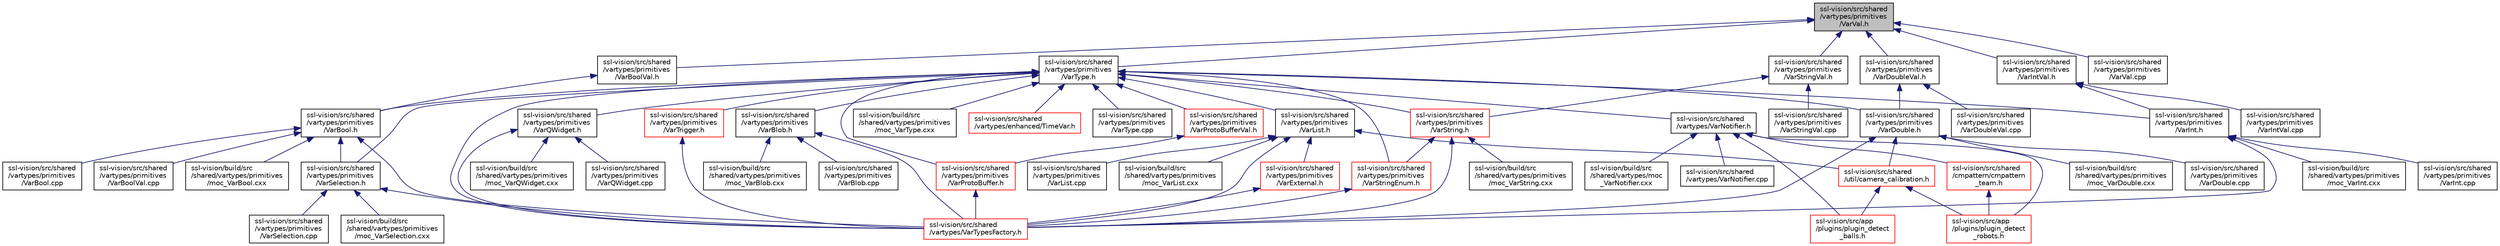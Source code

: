 digraph "ssl-vision/src/shared/vartypes/primitives/VarVal.h"
{
 // INTERACTIVE_SVG=YES
  edge [fontname="Helvetica",fontsize="10",labelfontname="Helvetica",labelfontsize="10"];
  node [fontname="Helvetica",fontsize="10",shape=record];
  Node1 [label="ssl-vision/src/shared\l/vartypes/primitives\l/VarVal.h",height=0.2,width=0.4,color="black", fillcolor="grey75", style="filled", fontcolor="black"];
  Node1 -> Node2 [dir="back",color="midnightblue",fontsize="10",style="solid",fontname="Helvetica"];
  Node2 [label="ssl-vision/src/shared\l/vartypes/primitives\l/VarType.h",height=0.2,width=0.4,color="black", fillcolor="white", style="filled",URL="$d4/d8d/_var_type_8h.html",tooltip="C++ Interface: VarType. "];
  Node2 -> Node3 [dir="back",color="midnightblue",fontsize="10",style="solid",fontname="Helvetica"];
  Node3 [label="ssl-vision/src/shared\l/vartypes/VarNotifier.h",height=0.2,width=0.4,color="black", fillcolor="white", style="filled",URL="$da/d94/_var_notifier_8h.html"];
  Node3 -> Node4 [dir="back",color="midnightblue",fontsize="10",style="solid",fontname="Helvetica"];
  Node4 [label="ssl-vision/src/shared\l/cmpattern/cmpattern\l_team.h",height=0.2,width=0.4,color="red", fillcolor="white", style="filled",URL="$de/d0b/cmpattern__team_8h.html",tooltip="C++ Interface: team. "];
  Node4 -> Node5 [dir="back",color="midnightblue",fontsize="10",style="solid",fontname="Helvetica"];
  Node5 [label="ssl-vision/src/app\l/plugins/plugin_detect\l_robots.h",height=0.2,width=0.4,color="red", fillcolor="white", style="filled",URL="$d6/d37/plugin__detect__robots_8h.html",tooltip="C++ Interface: plugin_detect_robots. "];
  Node3 -> Node6 [dir="back",color="midnightblue",fontsize="10",style="solid",fontname="Helvetica"];
  Node6 [label="ssl-vision/build/src\l/shared/vartypes/moc\l_VarNotifier.cxx",height=0.2,width=0.4,color="black", fillcolor="white", style="filled",URL="$d2/df8/moc___var_notifier_8cxx.html"];
  Node3 -> Node7 [dir="back",color="midnightblue",fontsize="10",style="solid",fontname="Helvetica"];
  Node7 [label="ssl-vision/src/app\l/plugins/plugin_detect\l_balls.h",height=0.2,width=0.4,color="red", fillcolor="white", style="filled",URL="$d6/d39/plugin__detect__balls_8h.html",tooltip="C++ Interface: plugin_detect_balls. "];
  Node3 -> Node5 [dir="back",color="midnightblue",fontsize="10",style="solid",fontname="Helvetica"];
  Node3 -> Node8 [dir="back",color="midnightblue",fontsize="10",style="solid",fontname="Helvetica"];
  Node8 [label="ssl-vision/src/shared\l/vartypes/VarNotifier.cpp",height=0.2,width=0.4,color="black", fillcolor="white", style="filled",URL="$d7/d3a/_var_notifier_8cpp.html"];
  Node2 -> Node9 [dir="back",color="midnightblue",fontsize="10",style="solid",fontname="Helvetica"];
  Node9 [label="ssl-vision/src/shared\l/vartypes/primitives\l/VarBlob.h",height=0.2,width=0.4,color="black", fillcolor="white", style="filled",URL="$d7/d17/_var_blob_8h.html",tooltip="C++ Implementation: VarBlob. "];
  Node9 -> Node10 [dir="back",color="midnightblue",fontsize="10",style="solid",fontname="Helvetica"];
  Node10 [label="ssl-vision/build/src\l/shared/vartypes/primitives\l/moc_VarBlob.cxx",height=0.2,width=0.4,color="black", fillcolor="white", style="filled",URL="$dc/d29/moc___var_blob_8cxx.html"];
  Node9 -> Node11 [dir="back",color="midnightblue",fontsize="10",style="solid",fontname="Helvetica"];
  Node11 [label="ssl-vision/src/shared\l/vartypes/primitives\l/VarBlob.cpp",height=0.2,width=0.4,color="black", fillcolor="white", style="filled",URL="$d2/d53/_var_blob_8cpp.html"];
  Node9 -> Node12 [dir="back",color="midnightblue",fontsize="10",style="solid",fontname="Helvetica"];
  Node12 [label="ssl-vision/src/shared\l/vartypes/VarTypesFactory.h",height=0.2,width=0.4,color="red", fillcolor="white", style="filled",URL="$d2/d10/_var_types_factory_8h.html"];
  Node2 -> Node13 [dir="back",color="midnightblue",fontsize="10",style="solid",fontname="Helvetica"];
  Node13 [label="ssl-vision/src/shared\l/vartypes/primitives\l/VarBool.h",height=0.2,width=0.4,color="black", fillcolor="white", style="filled",URL="$de/de4/_var_bool_8h.html",tooltip="C++ Interface: VarBool. "];
  Node13 -> Node14 [dir="back",color="midnightblue",fontsize="10",style="solid",fontname="Helvetica"];
  Node14 [label="ssl-vision/build/src\l/shared/vartypes/primitives\l/moc_VarBool.cxx",height=0.2,width=0.4,color="black", fillcolor="white", style="filled",URL="$d1/d2f/moc___var_bool_8cxx.html"];
  Node13 -> Node15 [dir="back",color="midnightblue",fontsize="10",style="solid",fontname="Helvetica"];
  Node15 [label="ssl-vision/src/shared\l/vartypes/primitives\l/VarSelection.h",height=0.2,width=0.4,color="black", fillcolor="white", style="filled",URL="$d4/d13/_var_selection_8h.html",tooltip="C++ Interface: VarSelection. "];
  Node15 -> Node16 [dir="back",color="midnightblue",fontsize="10",style="solid",fontname="Helvetica"];
  Node16 [label="ssl-vision/build/src\l/shared/vartypes/primitives\l/moc_VarSelection.cxx",height=0.2,width=0.4,color="black", fillcolor="white", style="filled",URL="$d5/db7/moc___var_selection_8cxx.html"];
  Node15 -> Node17 [dir="back",color="midnightblue",fontsize="10",style="solid",fontname="Helvetica"];
  Node17 [label="ssl-vision/src/shared\l/vartypes/primitives\l/VarSelection.cpp",height=0.2,width=0.4,color="black", fillcolor="white", style="filled",URL="$d9/d64/_var_selection_8cpp.html",tooltip="C++ Implementation: VarSelection. "];
  Node15 -> Node12 [dir="back",color="midnightblue",fontsize="10",style="solid",fontname="Helvetica"];
  Node13 -> Node18 [dir="back",color="midnightblue",fontsize="10",style="solid",fontname="Helvetica"];
  Node18 [label="ssl-vision/src/shared\l/vartypes/primitives\l/VarBool.cpp",height=0.2,width=0.4,color="black", fillcolor="white", style="filled",URL="$da/dea/_var_bool_8cpp.html",tooltip="C++ Implementation: VarBool. "];
  Node13 -> Node19 [dir="back",color="midnightblue",fontsize="10",style="solid",fontname="Helvetica"];
  Node19 [label="ssl-vision/src/shared\l/vartypes/primitives\l/VarBoolVal.cpp",height=0.2,width=0.4,color="black", fillcolor="white", style="filled",URL="$db/de5/_var_bool_val_8cpp.html"];
  Node13 -> Node12 [dir="back",color="midnightblue",fontsize="10",style="solid",fontname="Helvetica"];
  Node2 -> Node20 [dir="back",color="midnightblue",fontsize="10",style="solid",fontname="Helvetica"];
  Node20 [label="ssl-vision/src/shared\l/vartypes/primitives\l/VarDouble.h",height=0.2,width=0.4,color="black", fillcolor="white", style="filled",URL="$d9/d91/_var_double_8h.html",tooltip="C++ Interface: VarDouble. "];
  Node20 -> Node21 [dir="back",color="midnightblue",fontsize="10",style="solid",fontname="Helvetica"];
  Node21 [label="ssl-vision/build/src\l/shared/vartypes/primitives\l/moc_VarDouble.cxx",height=0.2,width=0.4,color="black", fillcolor="white", style="filled",URL="$d0/dbd/moc___var_double_8cxx.html"];
  Node20 -> Node22 [dir="back",color="midnightblue",fontsize="10",style="solid",fontname="Helvetica"];
  Node22 [label="ssl-vision/src/shared\l/util/camera_calibration.h",height=0.2,width=0.4,color="red", fillcolor="white", style="filled",URL="$d1/d2a/camera__calibration_8h.html",tooltip="Datatypes for camera parameters, functions for perspective transformations. "];
  Node22 -> Node7 [dir="back",color="midnightblue",fontsize="10",style="solid",fontname="Helvetica"];
  Node22 -> Node5 [dir="back",color="midnightblue",fontsize="10",style="solid",fontname="Helvetica"];
  Node20 -> Node23 [dir="back",color="midnightblue",fontsize="10",style="solid",fontname="Helvetica"];
  Node23 [label="ssl-vision/src/shared\l/vartypes/primitives\l/VarDouble.cpp",height=0.2,width=0.4,color="black", fillcolor="white", style="filled",URL="$dc/d8c/_var_double_8cpp.html",tooltip="C++ Implementation: VarDouble. "];
  Node20 -> Node12 [dir="back",color="midnightblue",fontsize="10",style="solid",fontname="Helvetica"];
  Node2 -> Node24 [dir="back",color="midnightblue",fontsize="10",style="solid",fontname="Helvetica"];
  Node24 [label="ssl-vision/src/shared\l/vartypes/primitives\l/VarInt.h",height=0.2,width=0.4,color="black", fillcolor="white", style="filled",URL="$d4/d96/_var_int_8h.html",tooltip="C++ Interface: VarInt. "];
  Node24 -> Node25 [dir="back",color="midnightblue",fontsize="10",style="solid",fontname="Helvetica"];
  Node25 [label="ssl-vision/build/src\l/shared/vartypes/primitives\l/moc_VarInt.cxx",height=0.2,width=0.4,color="black", fillcolor="white", style="filled",URL="$d7/d48/moc___var_int_8cxx.html"];
  Node24 -> Node26 [dir="back",color="midnightblue",fontsize="10",style="solid",fontname="Helvetica"];
  Node26 [label="ssl-vision/src/shared\l/vartypes/primitives\l/VarInt.cpp",height=0.2,width=0.4,color="black", fillcolor="white", style="filled",URL="$de/dd4/_var_int_8cpp.html",tooltip="C++ Implementation: VarInt. "];
  Node24 -> Node12 [dir="back",color="midnightblue",fontsize="10",style="solid",fontname="Helvetica"];
  Node2 -> Node27 [dir="back",color="midnightblue",fontsize="10",style="solid",fontname="Helvetica"];
  Node27 [label="ssl-vision/src/shared\l/vartypes/primitives\l/VarList.h",height=0.2,width=0.4,color="black", fillcolor="white", style="filled",URL="$df/dc3/_var_list_8h.html",tooltip="C++ Interface: VarList. "];
  Node27 -> Node28 [dir="back",color="midnightblue",fontsize="10",style="solid",fontname="Helvetica"];
  Node28 [label="ssl-vision/src/shared\l/vartypes/primitives\l/VarExternal.h",height=0.2,width=0.4,color="red", fillcolor="white", style="filled",URL="$d3/d58/_var_external_8h.html",tooltip="C++ Interface: VarExternal. "];
  Node28 -> Node12 [dir="back",color="midnightblue",fontsize="10",style="solid",fontname="Helvetica"];
  Node27 -> Node29 [dir="back",color="midnightblue",fontsize="10",style="solid",fontname="Helvetica"];
  Node29 [label="ssl-vision/build/src\l/shared/vartypes/primitives\l/moc_VarList.cxx",height=0.2,width=0.4,color="black", fillcolor="white", style="filled",URL="$d1/d21/moc___var_list_8cxx.html"];
  Node27 -> Node22 [dir="back",color="midnightblue",fontsize="10",style="solid",fontname="Helvetica"];
  Node27 -> Node30 [dir="back",color="midnightblue",fontsize="10",style="solid",fontname="Helvetica"];
  Node30 [label="ssl-vision/src/shared\l/vartypes/primitives\l/VarList.cpp",height=0.2,width=0.4,color="black", fillcolor="white", style="filled",URL="$de/def/_var_list_8cpp.html",tooltip="C++ Implementation: VarList. "];
  Node27 -> Node12 [dir="back",color="midnightblue",fontsize="10",style="solid",fontname="Helvetica"];
  Node2 -> Node31 [dir="back",color="midnightblue",fontsize="10",style="solid",fontname="Helvetica"];
  Node31 [label="ssl-vision/src/shared\l/vartypes/primitives\l/VarQWidget.h",height=0.2,width=0.4,color="black", fillcolor="white", style="filled",URL="$d1/d4e/_var_q_widget_8h.html",tooltip="C++ Interface: VarInt. "];
  Node31 -> Node32 [dir="back",color="midnightblue",fontsize="10",style="solid",fontname="Helvetica"];
  Node32 [label="ssl-vision/build/src\l/shared/vartypes/primitives\l/moc_VarQWidget.cxx",height=0.2,width=0.4,color="black", fillcolor="white", style="filled",URL="$d5/dd5/moc___var_q_widget_8cxx.html"];
  Node31 -> Node33 [dir="back",color="midnightblue",fontsize="10",style="solid",fontname="Helvetica"];
  Node33 [label="ssl-vision/src/shared\l/vartypes/primitives\l/VarQWidget.cpp",height=0.2,width=0.4,color="black", fillcolor="white", style="filled",URL="$d7/d39/_var_q_widget_8cpp.html",tooltip="C++ Implementation: VarQWidget. "];
  Node31 -> Node12 [dir="back",color="midnightblue",fontsize="10",style="solid",fontname="Helvetica"];
  Node2 -> Node15 [dir="back",color="midnightblue",fontsize="10",style="solid",fontname="Helvetica"];
  Node2 -> Node34 [dir="back",color="midnightblue",fontsize="10",style="solid",fontname="Helvetica"];
  Node34 [label="ssl-vision/src/shared\l/vartypes/primitives\l/VarString.h",height=0.2,width=0.4,color="red", fillcolor="white", style="filled",URL="$d9/dc6/_var_string_8h.html",tooltip="C++ Interface: VarString. "];
  Node34 -> Node35 [dir="back",color="midnightblue",fontsize="10",style="solid",fontname="Helvetica"];
  Node35 [label="ssl-vision/build/src\l/shared/vartypes/primitives\l/moc_VarString.cxx",height=0.2,width=0.4,color="black", fillcolor="white", style="filled",URL="$d4/d1a/moc___var_string_8cxx.html"];
  Node34 -> Node36 [dir="back",color="midnightblue",fontsize="10",style="solid",fontname="Helvetica"];
  Node36 [label="ssl-vision/src/shared\l/vartypes/primitives\l/VarStringEnum.h",height=0.2,width=0.4,color="red", fillcolor="white", style="filled",URL="$de/d75/_var_string_enum_8h.html",tooltip="C++ Interface: VarStringEnum. "];
  Node36 -> Node12 [dir="back",color="midnightblue",fontsize="10",style="solid",fontname="Helvetica"];
  Node34 -> Node12 [dir="back",color="midnightblue",fontsize="10",style="solid",fontname="Helvetica"];
  Node2 -> Node36 [dir="back",color="midnightblue",fontsize="10",style="solid",fontname="Helvetica"];
  Node2 -> Node37 [dir="back",color="midnightblue",fontsize="10",style="solid",fontname="Helvetica"];
  Node37 [label="ssl-vision/src/shared\l/vartypes/primitives\l/VarTrigger.h",height=0.2,width=0.4,color="red", fillcolor="white", style="filled",URL="$d2/dfd/_var_trigger_8h.html",tooltip="C++ Interface: VarTrigger. "];
  Node37 -> Node12 [dir="back",color="midnightblue",fontsize="10",style="solid",fontname="Helvetica"];
  Node2 -> Node38 [dir="back",color="midnightblue",fontsize="10",style="solid",fontname="Helvetica"];
  Node38 [label="ssl-vision/build/src\l/shared/vartypes/primitives\l/moc_VarType.cxx",height=0.2,width=0.4,color="black", fillcolor="white", style="filled",URL="$d7/d62/moc___var_type_8cxx.html"];
  Node2 -> Node39 [dir="back",color="midnightblue",fontsize="10",style="solid",fontname="Helvetica"];
  Node39 [label="ssl-vision/src/shared\l/vartypes/enhanced/TimeVar.h",height=0.2,width=0.4,color="red", fillcolor="white", style="filled",URL="$da/d36/_time_var_8h.html",tooltip="C++ Interface: TimeVar. "];
  Node2 -> Node40 [dir="back",color="midnightblue",fontsize="10",style="solid",fontname="Helvetica"];
  Node40 [label="ssl-vision/src/shared\l/vartypes/primitives\l/VarProtoBuffer.h",height=0.2,width=0.4,color="red", fillcolor="white", style="filled",URL="$d2/de8/_var_proto_buffer_8h.html",tooltip="C++ Interface: VarProtoBuffer. "];
  Node40 -> Node12 [dir="back",color="midnightblue",fontsize="10",style="solid",fontname="Helvetica"];
  Node2 -> Node41 [dir="back",color="midnightblue",fontsize="10",style="solid",fontname="Helvetica"];
  Node41 [label="ssl-vision/src/shared\l/vartypes/primitives\l/VarProtoBufferVal.h",height=0.2,width=0.4,color="red", fillcolor="white", style="filled",URL="$d9/d17/_var_proto_buffer_val_8h.html",tooltip="C++ Implementation: VarProtoBufferVal. "];
  Node41 -> Node40 [dir="back",color="midnightblue",fontsize="10",style="solid",fontname="Helvetica"];
  Node2 -> Node42 [dir="back",color="midnightblue",fontsize="10",style="solid",fontname="Helvetica"];
  Node42 [label="ssl-vision/src/shared\l/vartypes/primitives\l/VarType.cpp",height=0.2,width=0.4,color="black", fillcolor="white", style="filled",URL="$dc/d36/_var_type_8cpp.html",tooltip="C++ Implementation: VarType. "];
  Node2 -> Node12 [dir="back",color="midnightblue",fontsize="10",style="solid",fontname="Helvetica"];
  Node1 -> Node43 [dir="back",color="midnightblue",fontsize="10",style="solid",fontname="Helvetica"];
  Node43 [label="ssl-vision/src/shared\l/vartypes/primitives\l/VarBoolVal.h",height=0.2,width=0.4,color="black", fillcolor="white", style="filled",URL="$d2/d6b/_var_bool_val_8h.html",tooltip="C++ Interface: VarBoolVal. "];
  Node43 -> Node13 [dir="back",color="midnightblue",fontsize="10",style="solid",fontname="Helvetica"];
  Node1 -> Node44 [dir="back",color="midnightblue",fontsize="10",style="solid",fontname="Helvetica"];
  Node44 [label="ssl-vision/src/shared\l/vartypes/primitives\l/VarDoubleVal.h",height=0.2,width=0.4,color="black", fillcolor="white", style="filled",URL="$d0/d05/_var_double_val_8h.html",tooltip="C++ Interface: VarDoubleVal. "];
  Node44 -> Node20 [dir="back",color="midnightblue",fontsize="10",style="solid",fontname="Helvetica"];
  Node44 -> Node45 [dir="back",color="midnightblue",fontsize="10",style="solid",fontname="Helvetica"];
  Node45 [label="ssl-vision/src/shared\l/vartypes/primitives\l/VarDoubleVal.cpp",height=0.2,width=0.4,color="black", fillcolor="white", style="filled",URL="$d5/d91/_var_double_val_8cpp.html",tooltip="C++ Implementation: VarDoubleVal. "];
  Node1 -> Node46 [dir="back",color="midnightblue",fontsize="10",style="solid",fontname="Helvetica"];
  Node46 [label="ssl-vision/src/shared\l/vartypes/primitives\l/VarIntVal.h",height=0.2,width=0.4,color="black", fillcolor="white", style="filled",URL="$df/d23/_var_int_val_8h.html",tooltip="C++ Interface: VarIntVal. "];
  Node46 -> Node24 [dir="back",color="midnightblue",fontsize="10",style="solid",fontname="Helvetica"];
  Node46 -> Node47 [dir="back",color="midnightblue",fontsize="10",style="solid",fontname="Helvetica"];
  Node47 [label="ssl-vision/src/shared\l/vartypes/primitives\l/VarIntVal.cpp",height=0.2,width=0.4,color="black", fillcolor="white", style="filled",URL="$df/d50/_var_int_val_8cpp.html"];
  Node1 -> Node48 [dir="back",color="midnightblue",fontsize="10",style="solid",fontname="Helvetica"];
  Node48 [label="ssl-vision/src/shared\l/vartypes/primitives\l/VarStringVal.h",height=0.2,width=0.4,color="black", fillcolor="white", style="filled",URL="$d4/d5a/_var_string_val_8h.html",tooltip="C++ Interface: VarStringVal. "];
  Node48 -> Node34 [dir="back",color="midnightblue",fontsize="10",style="solid",fontname="Helvetica"];
  Node48 -> Node49 [dir="back",color="midnightblue",fontsize="10",style="solid",fontname="Helvetica"];
  Node49 [label="ssl-vision/src/shared\l/vartypes/primitives\l/VarStringVal.cpp",height=0.2,width=0.4,color="black", fillcolor="white", style="filled",URL="$d1/ddf/_var_string_val_8cpp.html"];
  Node1 -> Node50 [dir="back",color="midnightblue",fontsize="10",style="solid",fontname="Helvetica"];
  Node50 [label="ssl-vision/src/shared\l/vartypes/primitives\l/VarVal.cpp",height=0.2,width=0.4,color="black", fillcolor="white", style="filled",URL="$d7/d8b/_var_val_8cpp.html"];
}
